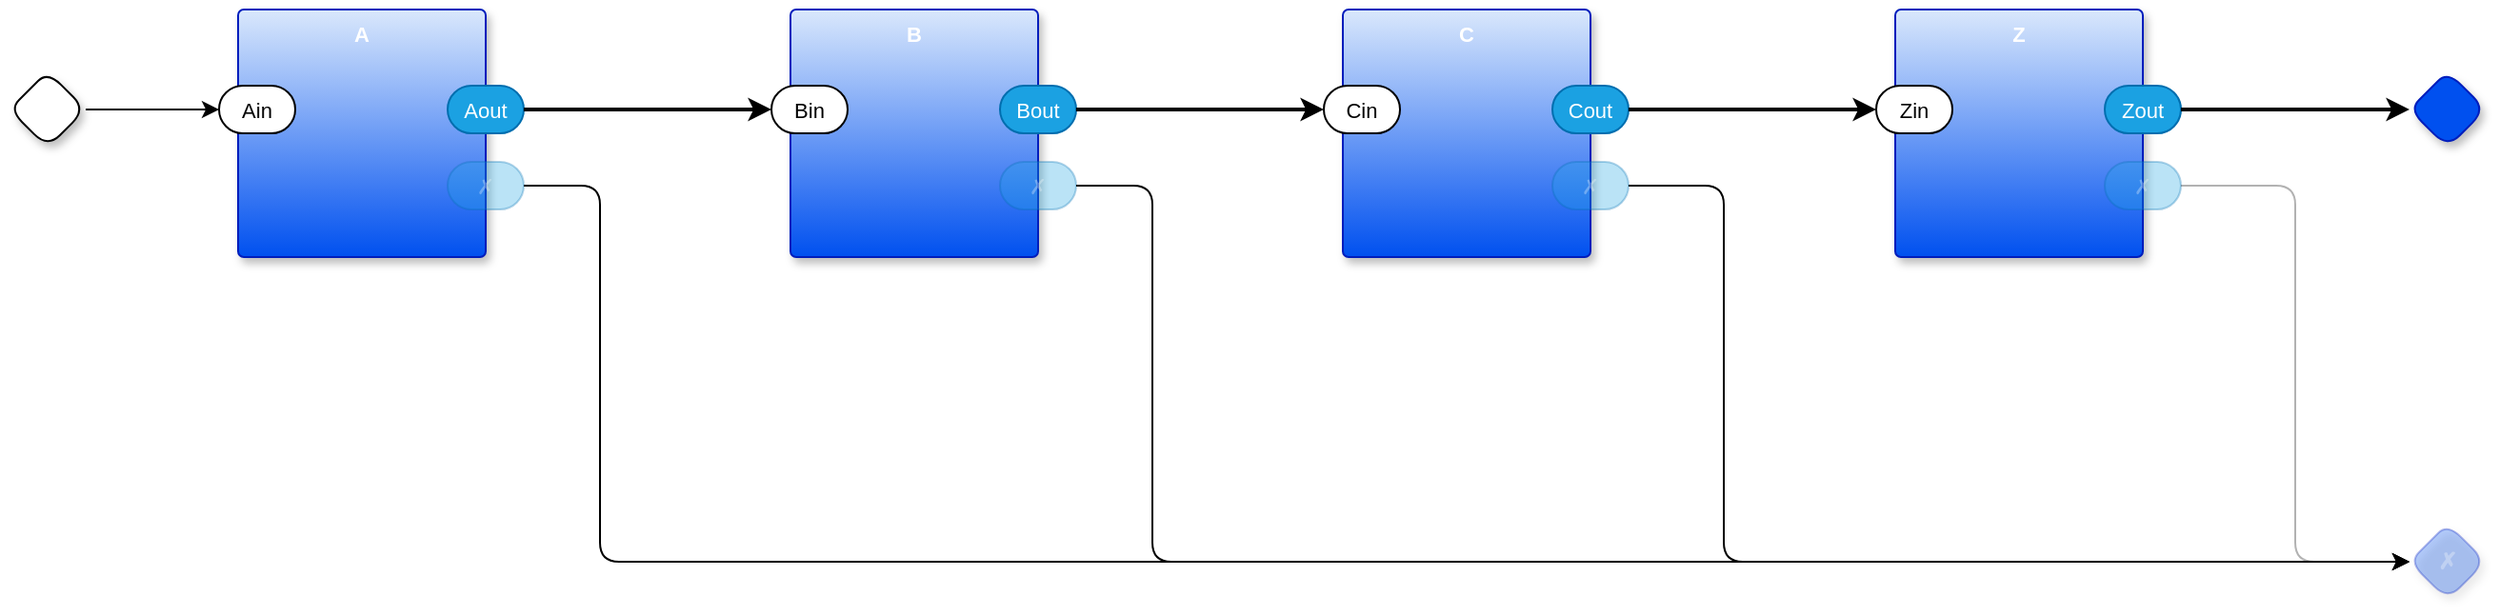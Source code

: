 <mxfile version="24.1.0" type="device" pages="2">
  <diagram name="main" id="m0zTKrYATkNEm8Ja8VeW">
    <mxGraphModel dx="1054" dy="573" grid="1" gridSize="10" guides="1" tooltips="1" connect="1" arrows="1" fold="1" page="1" pageScale="1" pageWidth="850" pageHeight="1100" math="0" shadow="0">
      <root>
        <mxCell id="0" />
        <mxCell id="1" parent="0" />
        <mxCell id="IrST1PDGbHLIt9srIL5f-14" style="edgeStyle=orthogonalEdgeStyle;rounded=0;orthogonalLoop=1;jettySize=auto;html=1;exitX=1;exitY=0.5;exitDx=0;exitDy=0;exitPerimeter=0;entryX=0;entryY=0.5;entryDx=0;entryDy=0;entryPerimeter=0;" parent="1" source="IrST1PDGbHLIt9srIL5f-1" target="IrST1PDGbHLIt9srIL5f-8" edge="1">
          <mxGeometry relative="1" as="geometry">
            <mxPoint x="130" y="170" as="targetPoint" />
          </mxGeometry>
        </mxCell>
        <mxCell id="IrST1PDGbHLIt9srIL5f-1" value="" style="rhombus;whiteSpace=wrap;html=1;rounded=1;fontStyle=1;glass=0;sketch=0;fontSize=12;points=[[0,0.5,0,0,0],[0.5,0,0,0,0],[0.5,1,0,0,0],[1,0.5,0,0,0]];shadow=1;fontFamily=Helvetica;fontColor=default;" parent="1" vertex="1">
          <mxGeometry x="40" y="112.5" width="40" height="40" as="geometry" />
        </mxCell>
        <mxCell id="IrST1PDGbHLIt9srIL5f-6" value="A" style="rounded=1;whiteSpace=wrap;html=1;sketch=0;container=1;recursiveResize=0;verticalAlign=top;arcSize=6;fontStyle=1;autosize=0;points=[];absoluteArcSize=1;shadow=1;strokeColor=#001DBC;fillColor=#DAE8FC;fontColor=#ffffff;gradientColor=#0050EF;fontFamily=Helvetica;fontSize=11;" parent="1" vertex="1">
          <mxGeometry x="160" y="80" width="130" height="130" as="geometry">
            <mxRectangle x="-98" y="-1230" width="99" height="26" as="alternateBounds" />
          </mxGeometry>
        </mxCell>
        <mxCell id="IrST1PDGbHLIt9srIL5f-9" value="Aout" style="rounded=1;whiteSpace=wrap;html=1;sketch=0;points=[[0,0.5,0,0,0],[1,0.5,0,0,0]];fillColor=#1ba1e2;fontColor=#ffffff;strokeColor=#006EAF;arcSize=50;fontFamily=Helvetica;fontSize=11;" parent="IrST1PDGbHLIt9srIL5f-6" vertex="1">
          <mxGeometry x="110" y="40" width="40" height="25" as="geometry" />
        </mxCell>
        <mxCell id="IrST1PDGbHLIt9srIL5f-10" value="✗" style="rounded=1;whiteSpace=wrap;html=1;sketch=0;points=[[0,0.5,0,0,0],[1,0.5,0,0,0]];fillColor=#1ba1e2;fontColor=#ffffff;strokeColor=#006EAF;arcSize=50;opacity=30;textOpacity=30;fontFamily=Helvetica;fontSize=11;" parent="IrST1PDGbHLIt9srIL5f-6" vertex="1">
          <mxGeometry x="110" y="80" width="40" height="25" as="geometry" />
        </mxCell>
        <mxCell id="IrST1PDGbHLIt9srIL5f-8" value="Ain" style="rounded=1;whiteSpace=wrap;html=1;sketch=0;points=[[0,0.5,0,0,0],[1,0.5,0,0,0]];arcSize=50;fontFamily=Helvetica;fontSize=11;fontColor=default;" parent="IrST1PDGbHLIt9srIL5f-6" vertex="1">
          <mxGeometry x="-10" y="40" width="40" height="25" as="geometry" />
        </mxCell>
        <mxCell id="IrST1PDGbHLIt9srIL5f-11" value="" style="rhombus;whiteSpace=wrap;html=1;rounded=1;fontStyle=1;glass=0;sketch=0;fontSize=12;points=[[0,0.5,0,0,0],[0.5,0,0,0,0],[0.5,1,0,0,0],[1,0.5,0,0,0]];shadow=1;fillColor=#0050ef;fontColor=#ffffff;strokeColor=#001DBC;fontFamily=Helvetica;" parent="1" vertex="1">
          <mxGeometry x="1300" y="112.5" width="40" height="40" as="geometry" />
        </mxCell>
        <mxCell id="IrST1PDGbHLIt9srIL5f-12" value="✗" style="rhombus;whiteSpace=wrap;html=1;rounded=1;fillColor=#0050ef;fontColor=#ffffff;strokeColor=#001DBC;fontStyle=1;glass=0;sketch=0;fontSize=12;points=[[0,0.5,0,0,0],[0.5,0,0,0,0],[0.5,1,0,0,0],[1,0.5,0,0,0]];shadow=1;opacity=30;textOpacity=30;" parent="1" vertex="1">
          <mxGeometry x="1300" y="350" width="40" height="40" as="geometry" />
        </mxCell>
        <mxCell id="IrST1PDGbHLIt9srIL5f-15" style="edgeStyle=orthogonalEdgeStyle;rounded=1;orthogonalLoop=1;jettySize=auto;html=1;exitX=1;exitY=0.5;exitDx=0;exitDy=0;exitPerimeter=0;entryX=0;entryY=0.5;entryDx=0;entryDy=0;entryPerimeter=0;curved=0;" parent="1" source="IrST1PDGbHLIt9srIL5f-10" target="IrST1PDGbHLIt9srIL5f-12" edge="1">
          <mxGeometry relative="1" as="geometry">
            <Array as="points">
              <mxPoint x="350" y="173" />
              <mxPoint x="350" y="370" />
            </Array>
          </mxGeometry>
        </mxCell>
        <mxCell id="0zck510rBaCpXE8lUyn1-1" value="B" style="rounded=1;whiteSpace=wrap;html=1;sketch=0;container=1;recursiveResize=0;verticalAlign=top;arcSize=6;fontStyle=1;autosize=0;points=[];absoluteArcSize=1;shadow=1;strokeColor=#001DBC;fillColor=#DAE8FC;fontColor=#ffffff;gradientColor=#0050EF;fontFamily=Helvetica;fontSize=11;" parent="1" vertex="1">
          <mxGeometry x="450" y="80" width="130" height="130" as="geometry">
            <mxRectangle x="-98" y="-1230" width="99" height="26" as="alternateBounds" />
          </mxGeometry>
        </mxCell>
        <mxCell id="0zck510rBaCpXE8lUyn1-2" value="Bout" style="rounded=1;whiteSpace=wrap;html=1;sketch=0;points=[[0,0.5,0,0,0],[1,0.5,0,0,0]];fillColor=#1ba1e2;fontColor=#ffffff;strokeColor=#006EAF;arcSize=50;fontFamily=Helvetica;fontSize=11;" parent="0zck510rBaCpXE8lUyn1-1" vertex="1">
          <mxGeometry x="110" y="40" width="40" height="25" as="geometry" />
        </mxCell>
        <mxCell id="0zck510rBaCpXE8lUyn1-3" value="✗" style="rounded=1;whiteSpace=wrap;html=1;sketch=0;points=[[0,0.5,0,0,0],[1,0.5,0,0,0]];fillColor=#1ba1e2;fontColor=#ffffff;strokeColor=#006EAF;arcSize=50;opacity=30;textOpacity=30;fontFamily=Helvetica;fontSize=11;" parent="0zck510rBaCpXE8lUyn1-1" vertex="1">
          <mxGeometry x="110" y="80" width="40" height="25" as="geometry" />
        </mxCell>
        <mxCell id="0zck510rBaCpXE8lUyn1-4" value="Bin" style="rounded=1;whiteSpace=wrap;html=1;sketch=0;points=[[0,0.5,0,0,0],[1,0.5,0,0,0]];arcSize=50;fontFamily=Helvetica;fontSize=11;fontColor=default;" parent="0zck510rBaCpXE8lUyn1-1" vertex="1">
          <mxGeometry x="-10" y="40" width="40" height="25" as="geometry" />
        </mxCell>
        <mxCell id="0zck510rBaCpXE8lUyn1-7" style="edgeStyle=orthogonalEdgeStyle;rounded=1;orthogonalLoop=1;jettySize=auto;html=1;exitX=1;exitY=0.5;exitDx=0;exitDy=0;exitPerimeter=0;entryX=0;entryY=0.5;entryDx=0;entryDy=0;entryPerimeter=0;curved=0;" parent="1" source="0zck510rBaCpXE8lUyn1-3" target="IrST1PDGbHLIt9srIL5f-12" edge="1">
          <mxGeometry relative="1" as="geometry">
            <Array as="points">
              <mxPoint x="640" y="173" />
              <mxPoint x="640" y="370" />
            </Array>
          </mxGeometry>
        </mxCell>
        <mxCell id="soCJ5IpD1Uu3TGD9BbyX-1" value="C" style="rounded=1;whiteSpace=wrap;html=1;sketch=0;container=1;recursiveResize=0;verticalAlign=top;arcSize=6;fontStyle=1;autosize=0;points=[];absoluteArcSize=1;shadow=1;strokeColor=#001DBC;fillColor=#DAE8FC;fontColor=#ffffff;gradientColor=#0050EF;fontFamily=Helvetica;fontSize=11;" parent="1" vertex="1">
          <mxGeometry x="740" y="80" width="130" height="130" as="geometry">
            <mxRectangle x="-98" y="-1230" width="99" height="26" as="alternateBounds" />
          </mxGeometry>
        </mxCell>
        <mxCell id="soCJ5IpD1Uu3TGD9BbyX-2" value="Cout" style="rounded=1;whiteSpace=wrap;html=1;sketch=0;points=[[0,0.5,0,0,0],[1,0.5,0,0,0]];fillColor=#1ba1e2;fontColor=#ffffff;strokeColor=#006EAF;arcSize=50;fontFamily=Helvetica;fontSize=11;" parent="soCJ5IpD1Uu3TGD9BbyX-1" vertex="1">
          <mxGeometry x="110" y="40" width="40" height="25" as="geometry" />
        </mxCell>
        <mxCell id="soCJ5IpD1Uu3TGD9BbyX-3" value="✗" style="rounded=1;whiteSpace=wrap;html=1;sketch=0;points=[[0,0.5,0,0,0],[1,0.5,0,0,0]];fillColor=#1ba1e2;fontColor=#ffffff;strokeColor=#006EAF;arcSize=50;opacity=30;textOpacity=30;fontFamily=Helvetica;fontSize=11;" parent="soCJ5IpD1Uu3TGD9BbyX-1" vertex="1">
          <mxGeometry x="110" y="80" width="40" height="25" as="geometry" />
        </mxCell>
        <mxCell id="soCJ5IpD1Uu3TGD9BbyX-4" value="Cin" style="rounded=1;whiteSpace=wrap;html=1;sketch=0;points=[[0,0.5,0,0,0],[1,0.5,0,0,0]];arcSize=50;fontFamily=Helvetica;fontSize=11;fontColor=default;" parent="soCJ5IpD1Uu3TGD9BbyX-1" vertex="1">
          <mxGeometry x="-10" y="40" width="40" height="25" as="geometry" />
        </mxCell>
        <mxCell id="soCJ5IpD1Uu3TGD9BbyX-5" style="edgeStyle=orthogonalEdgeStyle;rounded=0;orthogonalLoop=1;jettySize=auto;html=1;exitX=1;exitY=0.5;exitDx=0;exitDy=0;exitPerimeter=0;entryX=0;entryY=0.5;entryDx=0;entryDy=0;entryPerimeter=0;strokeWidth=2;" parent="1" source="0zck510rBaCpXE8lUyn1-2" target="soCJ5IpD1Uu3TGD9BbyX-4" edge="1">
          <mxGeometry relative="1" as="geometry" />
        </mxCell>
        <mxCell id="soCJ5IpD1Uu3TGD9BbyX-7" style="edgeStyle=orthogonalEdgeStyle;rounded=1;orthogonalLoop=1;jettySize=auto;html=1;exitX=1;exitY=0.5;exitDx=0;exitDy=0;exitPerimeter=0;entryX=0;entryY=0.5;entryDx=0;entryDy=0;entryPerimeter=0;curved=0;" parent="1" source="soCJ5IpD1Uu3TGD9BbyX-3" target="IrST1PDGbHLIt9srIL5f-12" edge="1">
          <mxGeometry relative="1" as="geometry">
            <Array as="points">
              <mxPoint x="940" y="173" />
              <mxPoint x="940" y="370" />
            </Array>
          </mxGeometry>
        </mxCell>
        <mxCell id="soCJ5IpD1Uu3TGD9BbyX-10" value="Z" style="rounded=1;whiteSpace=wrap;html=1;sketch=0;container=1;recursiveResize=0;verticalAlign=top;arcSize=6;fontStyle=1;autosize=0;points=[];absoluteArcSize=1;shadow=1;strokeColor=#001DBC;fillColor=#DAE8FC;fontColor=#ffffff;gradientColor=#0050EF;fontFamily=Helvetica;fontSize=11;" parent="1" vertex="1">
          <mxGeometry x="1030" y="80" width="130" height="130" as="geometry">
            <mxRectangle x="-98" y="-1230" width="99" height="26" as="alternateBounds" />
          </mxGeometry>
        </mxCell>
        <mxCell id="soCJ5IpD1Uu3TGD9BbyX-11" value="Zout" style="rounded=1;whiteSpace=wrap;html=1;sketch=0;points=[[0,0.5,0,0,0],[1,0.5,0,0,0]];fillColor=#1ba1e2;fontColor=#ffffff;strokeColor=#006EAF;arcSize=50;fontFamily=Helvetica;fontSize=11;" parent="soCJ5IpD1Uu3TGD9BbyX-10" vertex="1">
          <mxGeometry x="110" y="40" width="40" height="25" as="geometry" />
        </mxCell>
        <mxCell id="soCJ5IpD1Uu3TGD9BbyX-12" value="✗" style="rounded=1;whiteSpace=wrap;html=1;sketch=0;points=[[0,0.5,0,0,0],[1,0.5,0,0,0]];fillColor=#1ba1e2;fontColor=#ffffff;strokeColor=#006EAF;arcSize=50;opacity=30;textOpacity=30;fontFamily=Helvetica;fontSize=11;" parent="soCJ5IpD1Uu3TGD9BbyX-10" vertex="1">
          <mxGeometry x="110" y="80" width="40" height="25" as="geometry" />
        </mxCell>
        <mxCell id="soCJ5IpD1Uu3TGD9BbyX-13" value="Zin" style="rounded=1;whiteSpace=wrap;html=1;sketch=0;points=[[0,0.5,0,0,0],[1,0.5,0,0,0]];arcSize=50;fontFamily=Helvetica;fontSize=11;fontColor=default;" parent="soCJ5IpD1Uu3TGD9BbyX-10" vertex="1">
          <mxGeometry x="-10" y="40" width="40" height="25" as="geometry" />
        </mxCell>
        <mxCell id="soCJ5IpD1Uu3TGD9BbyX-15" style="edgeStyle=orthogonalEdgeStyle;curved=0;rounded=1;orthogonalLoop=1;jettySize=auto;html=1;exitX=1;exitY=0.5;exitDx=0;exitDy=0;exitPerimeter=0;strokeColor=default;strokeWidth=2;align=center;verticalAlign=middle;fontFamily=Helvetica;fontSize=11;fontColor=default;labelBackgroundColor=default;endArrow=classic;" parent="1" source="soCJ5IpD1Uu3TGD9BbyX-11" target="IrST1PDGbHLIt9srIL5f-11" edge="1">
          <mxGeometry relative="1" as="geometry" />
        </mxCell>
        <mxCell id="soCJ5IpD1Uu3TGD9BbyX-16" style="edgeStyle=orthogonalEdgeStyle;curved=0;rounded=1;orthogonalLoop=1;jettySize=auto;html=1;exitX=1;exitY=0.5;exitDx=0;exitDy=0;exitPerimeter=0;entryX=0;entryY=0.5;entryDx=0;entryDy=0;entryPerimeter=0;strokeColor=default;strokeWidth=1;align=center;verticalAlign=middle;fontFamily=Helvetica;fontSize=11;fontColor=default;labelBackgroundColor=default;endArrow=classic;opacity=30;" parent="1" source="soCJ5IpD1Uu3TGD9BbyX-12" target="IrST1PDGbHLIt9srIL5f-12" edge="1">
          <mxGeometry relative="1" as="geometry" />
        </mxCell>
        <mxCell id="WIVduyeV0h7sbEdzwuJE-1" style="edgeStyle=orthogonalEdgeStyle;rounded=1;orthogonalLoop=1;jettySize=auto;html=1;exitX=1;exitY=0.5;exitDx=0;exitDy=0;exitPerimeter=0;entryX=0;entryY=0.5;entryDx=0;entryDy=0;entryPerimeter=0;strokeWidth=2;curved=0;" edge="1" parent="1" source="IrST1PDGbHLIt9srIL5f-9" target="0zck510rBaCpXE8lUyn1-4">
          <mxGeometry relative="1" as="geometry" />
        </mxCell>
        <mxCell id="WIVduyeV0h7sbEdzwuJE-3" style="edgeStyle=orthogonalEdgeStyle;curved=0;rounded=1;orthogonalLoop=1;jettySize=auto;html=1;exitX=1;exitY=0.5;exitDx=0;exitDy=0;exitPerimeter=0;strokeColor=default;strokeWidth=2;align=center;verticalAlign=middle;fontFamily=Helvetica;fontSize=11;fontColor=default;labelBackgroundColor=default;endArrow=classic;" edge="1" parent="1" source="soCJ5IpD1Uu3TGD9BbyX-2" target="soCJ5IpD1Uu3TGD9BbyX-13">
          <mxGeometry relative="1" as="geometry" />
        </mxCell>
      </root>
    </mxGraphModel>
  </diagram>
  <diagram id="tdX2_95LEIDNDVLNdQ2E" name="Z">
    <mxGraphModel dx="998" dy="573" grid="1" gridSize="10" guides="1" tooltips="1" connect="1" arrows="1" fold="1" page="1" pageScale="1" pageWidth="850" pageHeight="1100" math="0" shadow="0">
      <root>
        <mxCell id="0" />
        <mxCell id="1" parent="0" />
        <mxCell id="21G5c-3uB1trR0DvUDY4-4" style="edgeStyle=orthogonalEdgeStyle;curved=0;rounded=1;orthogonalLoop=1;jettySize=auto;html=1;exitX=1;exitY=0.5;exitDx=0;exitDy=0;exitPerimeter=0;strokeColor=default;strokeWidth=2;align=center;verticalAlign=middle;fontFamily=Helvetica;fontSize=11;fontColor=default;labelBackgroundColor=default;endArrow=classic;" parent="1" source="21G5c-3uB1trR0DvUDY4-1" target="21G5c-3uB1trR0DvUDY4-2" edge="1">
          <mxGeometry relative="1" as="geometry" />
        </mxCell>
        <mxCell id="21G5c-3uB1trR0DvUDY4-1" value="Zin" style="rhombus;whiteSpace=wrap;html=1;rounded=1;fontStyle=1;glass=0;sketch=0;fontSize=12;points=[[0,0.5,0,0,0],[0.5,0,0,0,0],[0.5,1,0,0,0],[1,0.5,0,0,0]];shadow=1;fontFamily=Helvetica;fontColor=default;labelBackgroundColor=default;" parent="1" vertex="1">
          <mxGeometry x="40" y="80" width="40" height="40" as="geometry" />
        </mxCell>
        <mxCell id="21G5c-3uB1trR0DvUDY4-2" value="Zout" style="rhombus;whiteSpace=wrap;html=1;rounded=1;fontStyle=1;glass=0;sketch=0;fontSize=12;points=[[0,0.5,0,0,0],[0.5,0,0,0,0],[0.5,1,0,0,0],[1,0.5,0,0,0]];shadow=1;fillColor=#0050ef;fontColor=#ffffff;strokeColor=#001DBC;fontFamily=Helvetica;labelBackgroundColor=none;" parent="1" vertex="1">
          <mxGeometry x="200" y="80" width="40" height="40" as="geometry" />
        </mxCell>
        <mxCell id="21G5c-3uB1trR0DvUDY4-3" value="✗" style="rhombus;whiteSpace=wrap;html=1;rounded=1;fillColor=#0050ef;fontColor=#ffffff;strokeColor=#001DBC;fontStyle=1;glass=0;sketch=0;fontSize=12;points=[[0,0.5,0,0,0],[0.5,0,0,0,0],[0.5,1,0,0,0],[1,0.5,0,0,0]];shadow=1;opacity=30;textOpacity=30;fontFamily=Helvetica;labelBackgroundColor=none;" parent="1" vertex="1">
          <mxGeometry x="200" y="160" width="40" height="40" as="geometry" />
        </mxCell>
      </root>
    </mxGraphModel>
  </diagram>
</mxfile>

